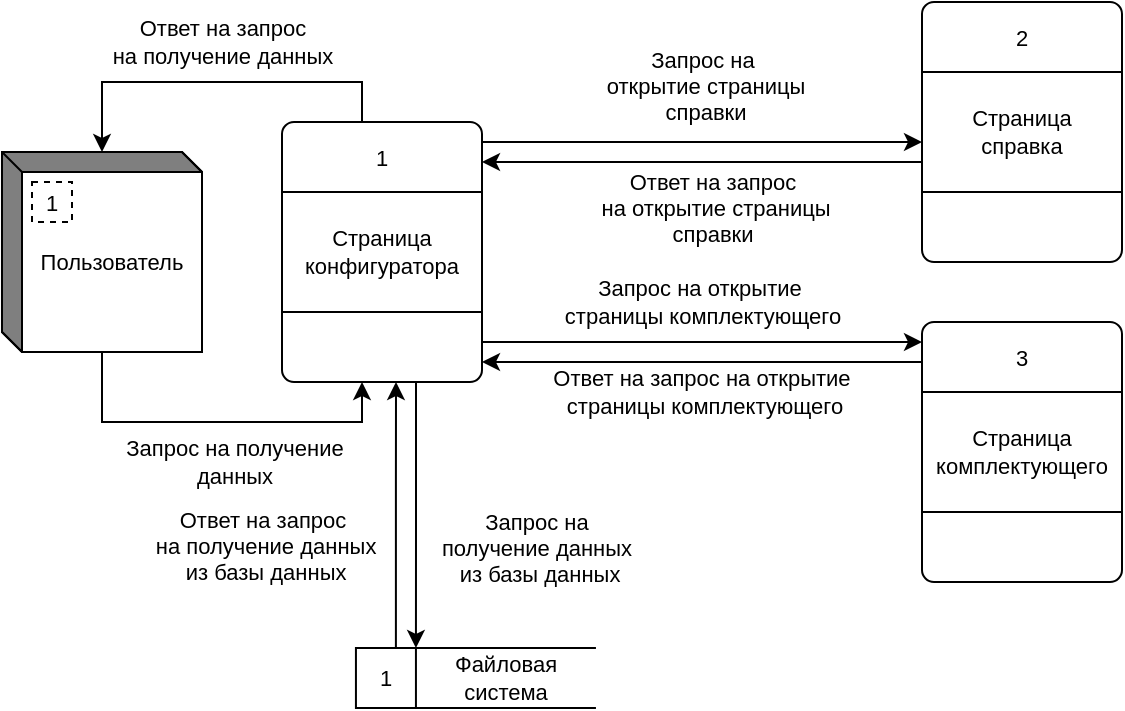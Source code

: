 <mxfile version="21.1.7" type="device">
  <diagram id="j3G8GEhaGC0Xtx2mRpjR" name="Страница 1">
    <mxGraphModel dx="989" dy="549" grid="1" gridSize="10" guides="1" tooltips="1" connect="1" arrows="1" fold="1" page="1" pageScale="1" pageWidth="827" pageHeight="1169" math="0" shadow="0">
      <root>
        <mxCell id="0" />
        <mxCell id="1" parent="0" />
        <mxCell id="YmiAbXI7jD6PEAlmj7Fb-1" value="" style="html=1;dashed=0;whitespace=wrap;shape=mxgraph.dfd.externalEntity;fontSize=11;" parent="1" vertex="1">
          <mxGeometry x="90" y="225" width="100" height="100" as="geometry" />
        </mxCell>
        <mxCell id="YmiAbXI7jD6PEAlmj7Fb-2" value="1" style="autosize=1;part=1;resizable=0;strokeColor=inherit;fillColor=inherit;gradientColor=inherit;dashed=1;labelBackgroundColor=none;fontSize=11;" parent="YmiAbXI7jD6PEAlmj7Fb-1" vertex="1">
          <mxGeometry width="20" height="20" relative="1" as="geometry">
            <mxPoint x="15" y="15" as="offset" />
          </mxGeometry>
        </mxCell>
        <mxCell id="YmiAbXI7jD6PEAlmj7Fb-3" value="Пользователь" style="text;html=1;strokeColor=none;fillColor=none;align=center;verticalAlign=middle;whiteSpace=wrap;rounded=0;labelBackgroundColor=none;fontSize=11;" parent="YmiAbXI7jD6PEAlmj7Fb-1" vertex="1">
          <mxGeometry x="10" y="10" width="90" height="90" as="geometry" />
        </mxCell>
        <mxCell id="YmiAbXI7jD6PEAlmj7Fb-4" value="" style="group;labelBackgroundColor=none;fontSize=11;" parent="1" vertex="1" connectable="0">
          <mxGeometry x="230" y="210" width="100" height="130" as="geometry" />
        </mxCell>
        <mxCell id="YmiAbXI7jD6PEAlmj7Fb-5" value="" style="rounded=1;whiteSpace=wrap;html=1;arcSize=6;labelBackgroundColor=none;fontSize=11;" parent="YmiAbXI7jD6PEAlmj7Fb-4" vertex="1">
          <mxGeometry width="100" height="130" as="geometry" />
        </mxCell>
        <mxCell id="YmiAbXI7jD6PEAlmj7Fb-6" value="Страница конфигуратора" style="rounded=0;whiteSpace=wrap;html=1;labelBackgroundColor=none;fontSize=11;" parent="YmiAbXI7jD6PEAlmj7Fb-4" vertex="1">
          <mxGeometry y="35" width="100" height="60" as="geometry" />
        </mxCell>
        <mxCell id="YmiAbXI7jD6PEAlmj7Fb-7" value="1" style="text;html=1;strokeColor=none;fillColor=none;align=center;verticalAlign=middle;whiteSpace=wrap;rounded=0;labelBackgroundColor=none;fontSize=11;" parent="YmiAbXI7jD6PEAlmj7Fb-4" vertex="1">
          <mxGeometry width="100" height="35" as="geometry" />
        </mxCell>
        <mxCell id="YmiAbXI7jD6PEAlmj7Fb-8" value="" style="endArrow=classic;html=1;rounded=0;edgeStyle=orthogonalEdgeStyle;labelBackgroundColor=none;fontSize=11;" parent="1" source="YmiAbXI7jD6PEAlmj7Fb-5" target="YmiAbXI7jD6PEAlmj7Fb-1" edge="1">
          <mxGeometry width="50" height="50" relative="1" as="geometry">
            <mxPoint x="240" y="140" as="sourcePoint" />
            <mxPoint x="290" y="90" as="targetPoint" />
            <Array as="points">
              <mxPoint x="270" y="190" />
              <mxPoint x="140" y="190" />
            </Array>
          </mxGeometry>
        </mxCell>
        <mxCell id="YmiAbXI7jD6PEAlmj7Fb-9" value="Ответ на запрос &lt;br style=&quot;font-size: 11px;&quot;&gt;на&amp;nbsp;получение данных" style="edgeLabel;html=1;align=center;verticalAlign=middle;resizable=0;points=[];labelBackgroundColor=none;fontSize=11;" parent="YmiAbXI7jD6PEAlmj7Fb-8" vertex="1" connectable="0">
          <mxGeometry x="0.064" y="-2" relative="1" as="geometry">
            <mxPoint x="8" y="-18" as="offset" />
          </mxGeometry>
        </mxCell>
        <mxCell id="YmiAbXI7jD6PEAlmj7Fb-10" value="" style="endArrow=classic;html=1;rounded=0;edgeStyle=orthogonalEdgeStyle;labelBackgroundColor=none;fontSize=11;" parent="1" source="YmiAbXI7jD6PEAlmj7Fb-3" target="YmiAbXI7jD6PEAlmj7Fb-5" edge="1">
          <mxGeometry width="50" height="50" relative="1" as="geometry">
            <mxPoint x="130" y="326" as="sourcePoint" />
            <mxPoint x="160" y="360" as="targetPoint" />
            <Array as="points">
              <mxPoint x="140" y="360" />
              <mxPoint x="270" y="360" />
            </Array>
          </mxGeometry>
        </mxCell>
        <mxCell id="YmiAbXI7jD6PEAlmj7Fb-11" value="Запрос на получение &lt;br style=&quot;font-size: 11px;&quot;&gt;данных" style="edgeLabel;html=1;align=center;verticalAlign=middle;resizable=0;points=[];labelBackgroundColor=none;fontSize=11;" parent="YmiAbXI7jD6PEAlmj7Fb-10" vertex="1" connectable="0">
          <mxGeometry x="-0.053" relative="1" as="geometry">
            <mxPoint x="13" y="20" as="offset" />
          </mxGeometry>
        </mxCell>
        <mxCell id="YmiAbXI7jD6PEAlmj7Fb-28" value="" style="group;labelBackgroundColor=none;fontSize=11;" parent="1" vertex="1" connectable="0">
          <mxGeometry x="266.97" y="473" width="120" height="30" as="geometry" />
        </mxCell>
        <mxCell id="YmiAbXI7jD6PEAlmj7Fb-29" value="" style="html=1;dashed=0;whitespace=wrap;shape=mxgraph.dfd.dataStoreID;align=left;spacingLeft=3;points=[[0,0],[0.5,0],[1,0],[0,0.5],[1,0.5],[0,1],[0.5,1],[1,1]];labelBackgroundColor=none;fontSize=11;" parent="YmiAbXI7jD6PEAlmj7Fb-28" vertex="1">
          <mxGeometry width="120" height="30" as="geometry" />
        </mxCell>
        <mxCell id="YmiAbXI7jD6PEAlmj7Fb-30" value="1" style="text;html=1;strokeColor=none;fillColor=none;align=center;verticalAlign=middle;whiteSpace=wrap;rounded=0;labelBackgroundColor=none;fontSize=11;" parent="YmiAbXI7jD6PEAlmj7Fb-28" vertex="1">
          <mxGeometry width="30" height="30" as="geometry" />
        </mxCell>
        <mxCell id="YmiAbXI7jD6PEAlmj7Fb-31" value="Файловая система" style="text;html=1;strokeColor=none;fillColor=none;align=center;verticalAlign=middle;whiteSpace=wrap;rounded=0;labelBackgroundColor=none;fontSize=11;" parent="YmiAbXI7jD6PEAlmj7Fb-28" vertex="1">
          <mxGeometry x="30" width="90" height="30" as="geometry" />
        </mxCell>
        <mxCell id="YmiAbXI7jD6PEAlmj7Fb-38" value="" style="group;labelBackgroundColor=none;fontSize=11;" parent="1" vertex="1" connectable="0">
          <mxGeometry x="550" y="310" width="100" height="130" as="geometry" />
        </mxCell>
        <mxCell id="YmiAbXI7jD6PEAlmj7Fb-39" value="" style="rounded=1;whiteSpace=wrap;html=1;arcSize=6;labelBackgroundColor=none;fontSize=11;" parent="YmiAbXI7jD6PEAlmj7Fb-38" vertex="1">
          <mxGeometry width="100" height="130" as="geometry" />
        </mxCell>
        <mxCell id="YmiAbXI7jD6PEAlmj7Fb-40" value="Страница &lt;br style=&quot;font-size: 11px&quot;&gt;комплектующего" style="rounded=0;whiteSpace=wrap;html=1;labelBackgroundColor=none;fontSize=11;" parent="YmiAbXI7jD6PEAlmj7Fb-38" vertex="1">
          <mxGeometry y="35" width="100" height="60" as="geometry" />
        </mxCell>
        <mxCell id="YmiAbXI7jD6PEAlmj7Fb-41" value="3" style="text;html=1;strokeColor=none;fillColor=none;align=center;verticalAlign=middle;whiteSpace=wrap;rounded=0;labelBackgroundColor=none;fontSize=11;" parent="YmiAbXI7jD6PEAlmj7Fb-38" vertex="1">
          <mxGeometry width="100" height="35" as="geometry" />
        </mxCell>
        <mxCell id="YmiAbXI7jD6PEAlmj7Fb-74" style="edgeStyle=orthogonalEdgeStyle;rounded=0;orthogonalLoop=1;jettySize=auto;html=1;labelBackgroundColor=none;fontSize=11;" parent="1" source="YmiAbXI7jD6PEAlmj7Fb-5" target="YmiAbXI7jD6PEAlmj7Fb-39" edge="1">
          <mxGeometry relative="1" as="geometry">
            <Array as="points">
              <mxPoint x="390" y="320" />
              <mxPoint x="390" y="320" />
            </Array>
            <mxPoint x="350" y="245" as="sourcePoint" />
            <mxPoint x="500" y="245" as="targetPoint" />
          </mxGeometry>
        </mxCell>
        <mxCell id="LeY558yqj4jP3QvOZhzr-55" value="Запрос на открытие&amp;nbsp;&lt;br style=&quot;font-size: 11px&quot;&gt;страницы комплектующего" style="edgeLabel;html=1;align=center;verticalAlign=middle;resizable=0;points=[];labelBackgroundColor=none;fontSize=11;" parent="YmiAbXI7jD6PEAlmj7Fb-74" vertex="1" connectable="0">
          <mxGeometry x="0.506" y="-2" relative="1" as="geometry">
            <mxPoint x="-56" y="-22" as="offset" />
          </mxGeometry>
        </mxCell>
        <mxCell id="YmiAbXI7jD6PEAlmj7Fb-75" style="edgeStyle=orthogonalEdgeStyle;rounded=0;orthogonalLoop=1;jettySize=auto;html=1;labelBackgroundColor=none;fontSize=11;" parent="1" source="YmiAbXI7jD6PEAlmj7Fb-39" target="YmiAbXI7jD6PEAlmj7Fb-5" edge="1">
          <mxGeometry relative="1" as="geometry">
            <Array as="points">
              <mxPoint x="400" y="330" />
              <mxPoint x="400" y="330" />
            </Array>
            <mxPoint x="480" y="300" as="sourcePoint" />
            <mxPoint x="330" y="300" as="targetPoint" />
          </mxGeometry>
        </mxCell>
        <mxCell id="LeY558yqj4jP3QvOZhzr-56" value="Ответ на запрос на открытие&amp;nbsp;&lt;br&gt;страницы комплектующего" style="edgeLabel;html=1;align=center;verticalAlign=middle;resizable=0;points=[];labelBackgroundColor=none;fontSize=11;" parent="YmiAbXI7jD6PEAlmj7Fb-75" vertex="1" connectable="0">
          <mxGeometry x="-0.75" relative="1" as="geometry">
            <mxPoint x="-82" y="15" as="offset" />
          </mxGeometry>
        </mxCell>
        <mxCell id="t7qs_g3I-LSiULPjAvXZ-29" style="edgeStyle=orthogonalEdgeStyle;rounded=0;orthogonalLoop=1;jettySize=auto;html=1;labelBackgroundColor=none;fontSize=11;" parent="1" source="YmiAbXI7jD6PEAlmj7Fb-5" target="PUCR_23TChLp5byAQiUz-9" edge="1">
          <mxGeometry relative="1" as="geometry">
            <Array as="points">
              <mxPoint x="370" y="220" />
              <mxPoint x="370" y="220" />
            </Array>
            <mxPoint x="290" y="210" as="sourcePoint" />
            <mxPoint x="580" y="150" as="targetPoint" />
          </mxGeometry>
        </mxCell>
        <mxCell id="LeY558yqj4jP3QvOZhzr-15" value="Запрос на&lt;br style=&quot;font-size: 11px;&quot;&gt;&amp;nbsp;открытие страницы&lt;br style=&quot;font-size: 11px;&quot;&gt;&amp;nbsp;справки" style="edgeLabel;html=1;align=center;verticalAlign=middle;resizable=0;points=[];labelBackgroundColor=none;fontSize=11;" parent="t7qs_g3I-LSiULPjAvXZ-29" vertex="1" connectable="0">
          <mxGeometry x="0.021" y="-1" relative="1" as="geometry">
            <mxPoint x="-3" y="-29" as="offset" />
          </mxGeometry>
        </mxCell>
        <mxCell id="t7qs_g3I-LSiULPjAvXZ-30" style="edgeStyle=orthogonalEdgeStyle;rounded=0;orthogonalLoop=1;jettySize=auto;html=1;labelBackgroundColor=none;fontSize=11;" parent="1" source="PUCR_23TChLp5byAQiUz-9" target="YmiAbXI7jD6PEAlmj7Fb-5" edge="1">
          <mxGeometry relative="1" as="geometry">
            <Array as="points">
              <mxPoint x="390" y="230" />
              <mxPoint x="390" y="230" />
            </Array>
            <mxPoint x="720" y="-30" as="sourcePoint" />
            <mxPoint x="320" y="110" as="targetPoint" />
          </mxGeometry>
        </mxCell>
        <mxCell id="LeY558yqj4jP3QvOZhzr-16" value="Ответ на запрос&lt;br style=&quot;font-size: 11px;&quot;&gt;&amp;nbsp;на открытие страницы&lt;br style=&quot;font-size: 11px;&quot;&gt;справки" style="edgeLabel;html=1;align=center;verticalAlign=middle;resizable=0;points=[];labelBackgroundColor=none;fontSize=11;" parent="t7qs_g3I-LSiULPjAvXZ-30" vertex="1" connectable="0">
          <mxGeometry x="-0.131" y="2" relative="1" as="geometry">
            <mxPoint x="-10" y="21" as="offset" />
          </mxGeometry>
        </mxCell>
        <mxCell id="t7qs_g3I-LSiULPjAvXZ-36" style="edgeStyle=orthogonalEdgeStyle;rounded=0;orthogonalLoop=1;jettySize=auto;html=1;labelBackgroundColor=none;fontSize=11;" parent="1" source="YmiAbXI7jD6PEAlmj7Fb-30" edge="1">
          <mxGeometry relative="1" as="geometry">
            <Array as="points">
              <mxPoint x="286.97" y="390" />
              <mxPoint x="286.97" y="390" />
            </Array>
            <mxPoint x="286.999" y="340" as="targetPoint" />
          </mxGeometry>
        </mxCell>
        <mxCell id="LeY558yqj4jP3QvOZhzr-24" value="Ответ на запрос&lt;br style=&quot;font-size: 11px;&quot;&gt;&amp;nbsp;на получение данных&lt;br style=&quot;font-size: 11px;&quot;&gt;&amp;nbsp;из базы данных" style="edgeLabel;html=1;align=center;verticalAlign=middle;resizable=0;points=[];labelBackgroundColor=none;fontSize=11;" parent="t7qs_g3I-LSiULPjAvXZ-36" vertex="1" connectable="0">
          <mxGeometry x="0.378" y="1" relative="1" as="geometry">
            <mxPoint x="-66" y="40" as="offset" />
          </mxGeometry>
        </mxCell>
        <mxCell id="LeY558yqj4jP3QvOZhzr-27" style="edgeStyle=orthogonalEdgeStyle;rounded=0;orthogonalLoop=1;jettySize=auto;html=1;labelBackgroundColor=none;fontSize=11;" parent="1" target="YmiAbXI7jD6PEAlmj7Fb-30" edge="1">
          <mxGeometry relative="1" as="geometry">
            <Array as="points">
              <mxPoint x="296.97" y="410" />
              <mxPoint x="296.97" y="410" />
            </Array>
            <mxPoint x="296.999" y="340" as="sourcePoint" />
          </mxGeometry>
        </mxCell>
        <mxCell id="LeY558yqj4jP3QvOZhzr-30" value="Запрос на &lt;br style=&quot;font-size: 11px;&quot;&gt;получение данных&lt;br style=&quot;font-size: 11px;&quot;&gt;&amp;nbsp;из базы данных" style="edgeLabel;html=1;align=center;verticalAlign=middle;resizable=0;points=[];labelBackgroundColor=none;fontSize=11;" parent="LeY558yqj4jP3QvOZhzr-27" vertex="1" connectable="0">
          <mxGeometry x="-0.079" y="-3" relative="1" as="geometry">
            <mxPoint x="63" y="22" as="offset" />
          </mxGeometry>
        </mxCell>
        <mxCell id="PUCR_23TChLp5byAQiUz-8" value="" style="group;labelBackgroundColor=none;fontSize=11;" parent="1" vertex="1" connectable="0">
          <mxGeometry x="550" y="150" width="100" height="130" as="geometry" />
        </mxCell>
        <mxCell id="PUCR_23TChLp5byAQiUz-9" value="" style="rounded=1;whiteSpace=wrap;html=1;arcSize=6;labelBackgroundColor=none;fontSize=11;" parent="PUCR_23TChLp5byAQiUz-8" vertex="1">
          <mxGeometry width="100" height="130" as="geometry" />
        </mxCell>
        <mxCell id="PUCR_23TChLp5byAQiUz-10" value="Страница&lt;br style=&quot;font-size: 11px;&quot;&gt;справка" style="rounded=0;whiteSpace=wrap;html=1;labelBackgroundColor=none;fontSize=11;" parent="PUCR_23TChLp5byAQiUz-8" vertex="1">
          <mxGeometry y="35" width="100" height="60" as="geometry" />
        </mxCell>
        <mxCell id="PUCR_23TChLp5byAQiUz-11" value="2" style="text;html=1;strokeColor=none;fillColor=none;align=center;verticalAlign=middle;whiteSpace=wrap;rounded=0;labelBackgroundColor=none;fontSize=11;" parent="PUCR_23TChLp5byAQiUz-8" vertex="1">
          <mxGeometry width="100" height="35" as="geometry" />
        </mxCell>
      </root>
    </mxGraphModel>
  </diagram>
</mxfile>
